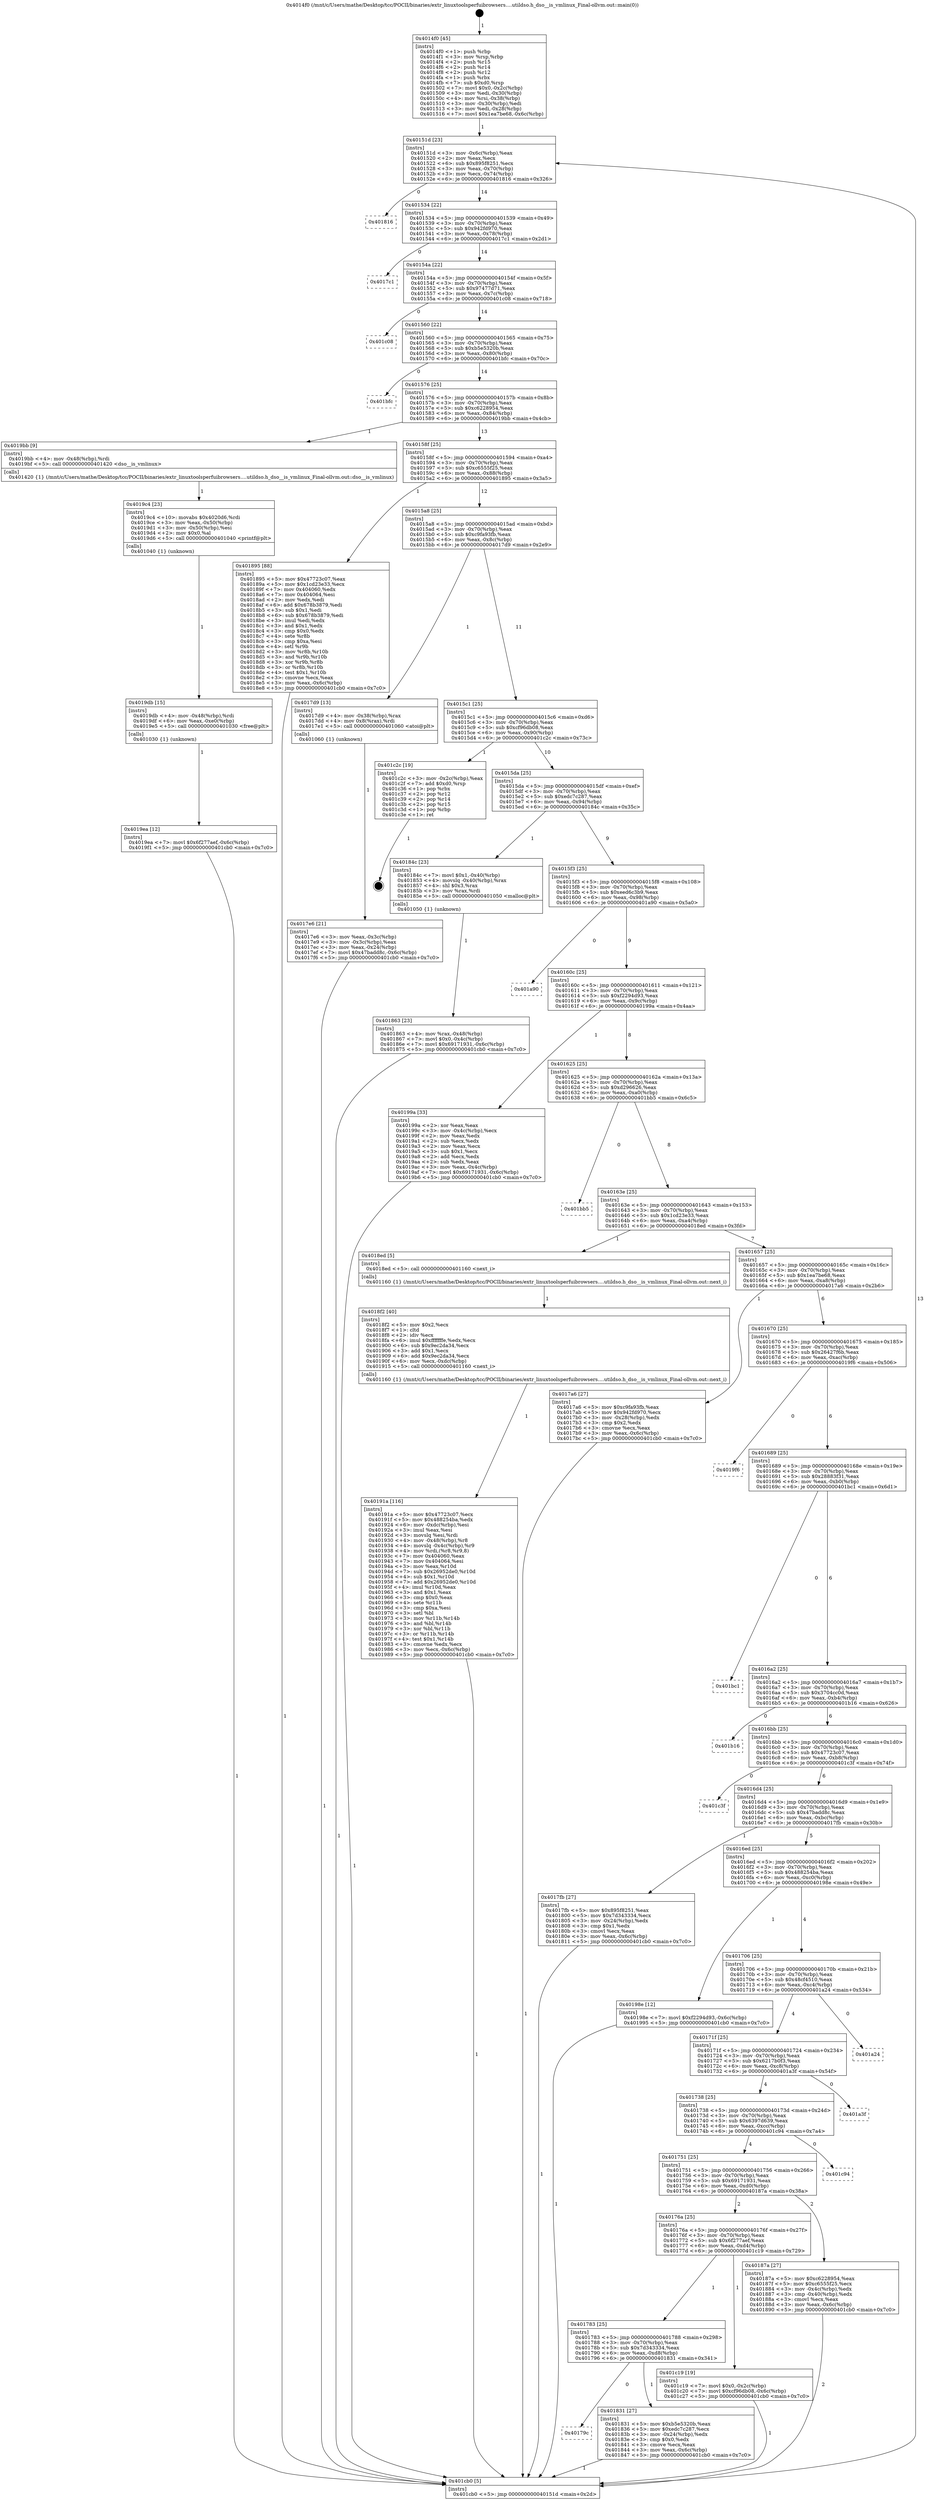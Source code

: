 digraph "0x4014f0" {
  label = "0x4014f0 (/mnt/c/Users/mathe/Desktop/tcc/POCII/binaries/extr_linuxtoolsperfuibrowsers....utildso.h_dso__is_vmlinux_Final-ollvm.out::main(0))"
  labelloc = "t"
  node[shape=record]

  Entry [label="",width=0.3,height=0.3,shape=circle,fillcolor=black,style=filled]
  "0x40151d" [label="{
     0x40151d [23]\l
     | [instrs]\l
     &nbsp;&nbsp;0x40151d \<+3\>: mov -0x6c(%rbp),%eax\l
     &nbsp;&nbsp;0x401520 \<+2\>: mov %eax,%ecx\l
     &nbsp;&nbsp;0x401522 \<+6\>: sub $0x895f8251,%ecx\l
     &nbsp;&nbsp;0x401528 \<+3\>: mov %eax,-0x70(%rbp)\l
     &nbsp;&nbsp;0x40152b \<+3\>: mov %ecx,-0x74(%rbp)\l
     &nbsp;&nbsp;0x40152e \<+6\>: je 0000000000401816 \<main+0x326\>\l
  }"]
  "0x401816" [label="{
     0x401816\l
  }", style=dashed]
  "0x401534" [label="{
     0x401534 [22]\l
     | [instrs]\l
     &nbsp;&nbsp;0x401534 \<+5\>: jmp 0000000000401539 \<main+0x49\>\l
     &nbsp;&nbsp;0x401539 \<+3\>: mov -0x70(%rbp),%eax\l
     &nbsp;&nbsp;0x40153c \<+5\>: sub $0x942fd970,%eax\l
     &nbsp;&nbsp;0x401541 \<+3\>: mov %eax,-0x78(%rbp)\l
     &nbsp;&nbsp;0x401544 \<+6\>: je 00000000004017c1 \<main+0x2d1\>\l
  }"]
  Exit [label="",width=0.3,height=0.3,shape=circle,fillcolor=black,style=filled,peripheries=2]
  "0x4017c1" [label="{
     0x4017c1\l
  }", style=dashed]
  "0x40154a" [label="{
     0x40154a [22]\l
     | [instrs]\l
     &nbsp;&nbsp;0x40154a \<+5\>: jmp 000000000040154f \<main+0x5f\>\l
     &nbsp;&nbsp;0x40154f \<+3\>: mov -0x70(%rbp),%eax\l
     &nbsp;&nbsp;0x401552 \<+5\>: sub $0x97477d71,%eax\l
     &nbsp;&nbsp;0x401557 \<+3\>: mov %eax,-0x7c(%rbp)\l
     &nbsp;&nbsp;0x40155a \<+6\>: je 0000000000401c08 \<main+0x718\>\l
  }"]
  "0x4019ea" [label="{
     0x4019ea [12]\l
     | [instrs]\l
     &nbsp;&nbsp;0x4019ea \<+7\>: movl $0x6f277aef,-0x6c(%rbp)\l
     &nbsp;&nbsp;0x4019f1 \<+5\>: jmp 0000000000401cb0 \<main+0x7c0\>\l
  }"]
  "0x401c08" [label="{
     0x401c08\l
  }", style=dashed]
  "0x401560" [label="{
     0x401560 [22]\l
     | [instrs]\l
     &nbsp;&nbsp;0x401560 \<+5\>: jmp 0000000000401565 \<main+0x75\>\l
     &nbsp;&nbsp;0x401565 \<+3\>: mov -0x70(%rbp),%eax\l
     &nbsp;&nbsp;0x401568 \<+5\>: sub $0xb5e5320b,%eax\l
     &nbsp;&nbsp;0x40156d \<+3\>: mov %eax,-0x80(%rbp)\l
     &nbsp;&nbsp;0x401570 \<+6\>: je 0000000000401bfc \<main+0x70c\>\l
  }"]
  "0x4019db" [label="{
     0x4019db [15]\l
     | [instrs]\l
     &nbsp;&nbsp;0x4019db \<+4\>: mov -0x48(%rbp),%rdi\l
     &nbsp;&nbsp;0x4019df \<+6\>: mov %eax,-0xe0(%rbp)\l
     &nbsp;&nbsp;0x4019e5 \<+5\>: call 0000000000401030 \<free@plt\>\l
     | [calls]\l
     &nbsp;&nbsp;0x401030 \{1\} (unknown)\l
  }"]
  "0x401bfc" [label="{
     0x401bfc\l
  }", style=dashed]
  "0x401576" [label="{
     0x401576 [25]\l
     | [instrs]\l
     &nbsp;&nbsp;0x401576 \<+5\>: jmp 000000000040157b \<main+0x8b\>\l
     &nbsp;&nbsp;0x40157b \<+3\>: mov -0x70(%rbp),%eax\l
     &nbsp;&nbsp;0x40157e \<+5\>: sub $0xc6228954,%eax\l
     &nbsp;&nbsp;0x401583 \<+6\>: mov %eax,-0x84(%rbp)\l
     &nbsp;&nbsp;0x401589 \<+6\>: je 00000000004019bb \<main+0x4cb\>\l
  }"]
  "0x4019c4" [label="{
     0x4019c4 [23]\l
     | [instrs]\l
     &nbsp;&nbsp;0x4019c4 \<+10\>: movabs $0x4020d6,%rdi\l
     &nbsp;&nbsp;0x4019ce \<+3\>: mov %eax,-0x50(%rbp)\l
     &nbsp;&nbsp;0x4019d1 \<+3\>: mov -0x50(%rbp),%esi\l
     &nbsp;&nbsp;0x4019d4 \<+2\>: mov $0x0,%al\l
     &nbsp;&nbsp;0x4019d6 \<+5\>: call 0000000000401040 \<printf@plt\>\l
     | [calls]\l
     &nbsp;&nbsp;0x401040 \{1\} (unknown)\l
  }"]
  "0x4019bb" [label="{
     0x4019bb [9]\l
     | [instrs]\l
     &nbsp;&nbsp;0x4019bb \<+4\>: mov -0x48(%rbp),%rdi\l
     &nbsp;&nbsp;0x4019bf \<+5\>: call 0000000000401420 \<dso__is_vmlinux\>\l
     | [calls]\l
     &nbsp;&nbsp;0x401420 \{1\} (/mnt/c/Users/mathe/Desktop/tcc/POCII/binaries/extr_linuxtoolsperfuibrowsers....utildso.h_dso__is_vmlinux_Final-ollvm.out::dso__is_vmlinux)\l
  }"]
  "0x40158f" [label="{
     0x40158f [25]\l
     | [instrs]\l
     &nbsp;&nbsp;0x40158f \<+5\>: jmp 0000000000401594 \<main+0xa4\>\l
     &nbsp;&nbsp;0x401594 \<+3\>: mov -0x70(%rbp),%eax\l
     &nbsp;&nbsp;0x401597 \<+5\>: sub $0xc6555f25,%eax\l
     &nbsp;&nbsp;0x40159c \<+6\>: mov %eax,-0x88(%rbp)\l
     &nbsp;&nbsp;0x4015a2 \<+6\>: je 0000000000401895 \<main+0x3a5\>\l
  }"]
  "0x40191a" [label="{
     0x40191a [116]\l
     | [instrs]\l
     &nbsp;&nbsp;0x40191a \<+5\>: mov $0x47723c07,%ecx\l
     &nbsp;&nbsp;0x40191f \<+5\>: mov $0x488254ba,%edx\l
     &nbsp;&nbsp;0x401924 \<+6\>: mov -0xdc(%rbp),%esi\l
     &nbsp;&nbsp;0x40192a \<+3\>: imul %eax,%esi\l
     &nbsp;&nbsp;0x40192d \<+3\>: movslq %esi,%rdi\l
     &nbsp;&nbsp;0x401930 \<+4\>: mov -0x48(%rbp),%r8\l
     &nbsp;&nbsp;0x401934 \<+4\>: movslq -0x4c(%rbp),%r9\l
     &nbsp;&nbsp;0x401938 \<+4\>: mov %rdi,(%r8,%r9,8)\l
     &nbsp;&nbsp;0x40193c \<+7\>: mov 0x404060,%eax\l
     &nbsp;&nbsp;0x401943 \<+7\>: mov 0x404064,%esi\l
     &nbsp;&nbsp;0x40194a \<+3\>: mov %eax,%r10d\l
     &nbsp;&nbsp;0x40194d \<+7\>: sub $0x26952de0,%r10d\l
     &nbsp;&nbsp;0x401954 \<+4\>: sub $0x1,%r10d\l
     &nbsp;&nbsp;0x401958 \<+7\>: add $0x26952de0,%r10d\l
     &nbsp;&nbsp;0x40195f \<+4\>: imul %r10d,%eax\l
     &nbsp;&nbsp;0x401963 \<+3\>: and $0x1,%eax\l
     &nbsp;&nbsp;0x401966 \<+3\>: cmp $0x0,%eax\l
     &nbsp;&nbsp;0x401969 \<+4\>: sete %r11b\l
     &nbsp;&nbsp;0x40196d \<+3\>: cmp $0xa,%esi\l
     &nbsp;&nbsp;0x401970 \<+3\>: setl %bl\l
     &nbsp;&nbsp;0x401973 \<+3\>: mov %r11b,%r14b\l
     &nbsp;&nbsp;0x401976 \<+3\>: and %bl,%r14b\l
     &nbsp;&nbsp;0x401979 \<+3\>: xor %bl,%r11b\l
     &nbsp;&nbsp;0x40197c \<+3\>: or %r11b,%r14b\l
     &nbsp;&nbsp;0x40197f \<+4\>: test $0x1,%r14b\l
     &nbsp;&nbsp;0x401983 \<+3\>: cmovne %edx,%ecx\l
     &nbsp;&nbsp;0x401986 \<+3\>: mov %ecx,-0x6c(%rbp)\l
     &nbsp;&nbsp;0x401989 \<+5\>: jmp 0000000000401cb0 \<main+0x7c0\>\l
  }"]
  "0x401895" [label="{
     0x401895 [88]\l
     | [instrs]\l
     &nbsp;&nbsp;0x401895 \<+5\>: mov $0x47723c07,%eax\l
     &nbsp;&nbsp;0x40189a \<+5\>: mov $0x1cd23e33,%ecx\l
     &nbsp;&nbsp;0x40189f \<+7\>: mov 0x404060,%edx\l
     &nbsp;&nbsp;0x4018a6 \<+7\>: mov 0x404064,%esi\l
     &nbsp;&nbsp;0x4018ad \<+2\>: mov %edx,%edi\l
     &nbsp;&nbsp;0x4018af \<+6\>: add $0x678b3879,%edi\l
     &nbsp;&nbsp;0x4018b5 \<+3\>: sub $0x1,%edi\l
     &nbsp;&nbsp;0x4018b8 \<+6\>: sub $0x678b3879,%edi\l
     &nbsp;&nbsp;0x4018be \<+3\>: imul %edi,%edx\l
     &nbsp;&nbsp;0x4018c1 \<+3\>: and $0x1,%edx\l
     &nbsp;&nbsp;0x4018c4 \<+3\>: cmp $0x0,%edx\l
     &nbsp;&nbsp;0x4018c7 \<+4\>: sete %r8b\l
     &nbsp;&nbsp;0x4018cb \<+3\>: cmp $0xa,%esi\l
     &nbsp;&nbsp;0x4018ce \<+4\>: setl %r9b\l
     &nbsp;&nbsp;0x4018d2 \<+3\>: mov %r8b,%r10b\l
     &nbsp;&nbsp;0x4018d5 \<+3\>: and %r9b,%r10b\l
     &nbsp;&nbsp;0x4018d8 \<+3\>: xor %r9b,%r8b\l
     &nbsp;&nbsp;0x4018db \<+3\>: or %r8b,%r10b\l
     &nbsp;&nbsp;0x4018de \<+4\>: test $0x1,%r10b\l
     &nbsp;&nbsp;0x4018e2 \<+3\>: cmovne %ecx,%eax\l
     &nbsp;&nbsp;0x4018e5 \<+3\>: mov %eax,-0x6c(%rbp)\l
     &nbsp;&nbsp;0x4018e8 \<+5\>: jmp 0000000000401cb0 \<main+0x7c0\>\l
  }"]
  "0x4015a8" [label="{
     0x4015a8 [25]\l
     | [instrs]\l
     &nbsp;&nbsp;0x4015a8 \<+5\>: jmp 00000000004015ad \<main+0xbd\>\l
     &nbsp;&nbsp;0x4015ad \<+3\>: mov -0x70(%rbp),%eax\l
     &nbsp;&nbsp;0x4015b0 \<+5\>: sub $0xc9fa93fb,%eax\l
     &nbsp;&nbsp;0x4015b5 \<+6\>: mov %eax,-0x8c(%rbp)\l
     &nbsp;&nbsp;0x4015bb \<+6\>: je 00000000004017d9 \<main+0x2e9\>\l
  }"]
  "0x4018f2" [label="{
     0x4018f2 [40]\l
     | [instrs]\l
     &nbsp;&nbsp;0x4018f2 \<+5\>: mov $0x2,%ecx\l
     &nbsp;&nbsp;0x4018f7 \<+1\>: cltd\l
     &nbsp;&nbsp;0x4018f8 \<+2\>: idiv %ecx\l
     &nbsp;&nbsp;0x4018fa \<+6\>: imul $0xfffffffe,%edx,%ecx\l
     &nbsp;&nbsp;0x401900 \<+6\>: sub $0x9ec2da34,%ecx\l
     &nbsp;&nbsp;0x401906 \<+3\>: add $0x1,%ecx\l
     &nbsp;&nbsp;0x401909 \<+6\>: add $0x9ec2da34,%ecx\l
     &nbsp;&nbsp;0x40190f \<+6\>: mov %ecx,-0xdc(%rbp)\l
     &nbsp;&nbsp;0x401915 \<+5\>: call 0000000000401160 \<next_i\>\l
     | [calls]\l
     &nbsp;&nbsp;0x401160 \{1\} (/mnt/c/Users/mathe/Desktop/tcc/POCII/binaries/extr_linuxtoolsperfuibrowsers....utildso.h_dso__is_vmlinux_Final-ollvm.out::next_i)\l
  }"]
  "0x4017d9" [label="{
     0x4017d9 [13]\l
     | [instrs]\l
     &nbsp;&nbsp;0x4017d9 \<+4\>: mov -0x38(%rbp),%rax\l
     &nbsp;&nbsp;0x4017dd \<+4\>: mov 0x8(%rax),%rdi\l
     &nbsp;&nbsp;0x4017e1 \<+5\>: call 0000000000401060 \<atoi@plt\>\l
     | [calls]\l
     &nbsp;&nbsp;0x401060 \{1\} (unknown)\l
  }"]
  "0x4015c1" [label="{
     0x4015c1 [25]\l
     | [instrs]\l
     &nbsp;&nbsp;0x4015c1 \<+5\>: jmp 00000000004015c6 \<main+0xd6\>\l
     &nbsp;&nbsp;0x4015c6 \<+3\>: mov -0x70(%rbp),%eax\l
     &nbsp;&nbsp;0x4015c9 \<+5\>: sub $0xcf96db08,%eax\l
     &nbsp;&nbsp;0x4015ce \<+6\>: mov %eax,-0x90(%rbp)\l
     &nbsp;&nbsp;0x4015d4 \<+6\>: je 0000000000401c2c \<main+0x73c\>\l
  }"]
  "0x401863" [label="{
     0x401863 [23]\l
     | [instrs]\l
     &nbsp;&nbsp;0x401863 \<+4\>: mov %rax,-0x48(%rbp)\l
     &nbsp;&nbsp;0x401867 \<+7\>: movl $0x0,-0x4c(%rbp)\l
     &nbsp;&nbsp;0x40186e \<+7\>: movl $0x69171931,-0x6c(%rbp)\l
     &nbsp;&nbsp;0x401875 \<+5\>: jmp 0000000000401cb0 \<main+0x7c0\>\l
  }"]
  "0x401c2c" [label="{
     0x401c2c [19]\l
     | [instrs]\l
     &nbsp;&nbsp;0x401c2c \<+3\>: mov -0x2c(%rbp),%eax\l
     &nbsp;&nbsp;0x401c2f \<+7\>: add $0xd0,%rsp\l
     &nbsp;&nbsp;0x401c36 \<+1\>: pop %rbx\l
     &nbsp;&nbsp;0x401c37 \<+2\>: pop %r12\l
     &nbsp;&nbsp;0x401c39 \<+2\>: pop %r14\l
     &nbsp;&nbsp;0x401c3b \<+2\>: pop %r15\l
     &nbsp;&nbsp;0x401c3d \<+1\>: pop %rbp\l
     &nbsp;&nbsp;0x401c3e \<+1\>: ret\l
  }"]
  "0x4015da" [label="{
     0x4015da [25]\l
     | [instrs]\l
     &nbsp;&nbsp;0x4015da \<+5\>: jmp 00000000004015df \<main+0xef\>\l
     &nbsp;&nbsp;0x4015df \<+3\>: mov -0x70(%rbp),%eax\l
     &nbsp;&nbsp;0x4015e2 \<+5\>: sub $0xedc7c287,%eax\l
     &nbsp;&nbsp;0x4015e7 \<+6\>: mov %eax,-0x94(%rbp)\l
     &nbsp;&nbsp;0x4015ed \<+6\>: je 000000000040184c \<main+0x35c\>\l
  }"]
  "0x40179c" [label="{
     0x40179c\l
  }", style=dashed]
  "0x40184c" [label="{
     0x40184c [23]\l
     | [instrs]\l
     &nbsp;&nbsp;0x40184c \<+7\>: movl $0x1,-0x40(%rbp)\l
     &nbsp;&nbsp;0x401853 \<+4\>: movslq -0x40(%rbp),%rax\l
     &nbsp;&nbsp;0x401857 \<+4\>: shl $0x3,%rax\l
     &nbsp;&nbsp;0x40185b \<+3\>: mov %rax,%rdi\l
     &nbsp;&nbsp;0x40185e \<+5\>: call 0000000000401050 \<malloc@plt\>\l
     | [calls]\l
     &nbsp;&nbsp;0x401050 \{1\} (unknown)\l
  }"]
  "0x4015f3" [label="{
     0x4015f3 [25]\l
     | [instrs]\l
     &nbsp;&nbsp;0x4015f3 \<+5\>: jmp 00000000004015f8 \<main+0x108\>\l
     &nbsp;&nbsp;0x4015f8 \<+3\>: mov -0x70(%rbp),%eax\l
     &nbsp;&nbsp;0x4015fb \<+5\>: sub $0xeed6c3b9,%eax\l
     &nbsp;&nbsp;0x401600 \<+6\>: mov %eax,-0x98(%rbp)\l
     &nbsp;&nbsp;0x401606 \<+6\>: je 0000000000401a90 \<main+0x5a0\>\l
  }"]
  "0x401831" [label="{
     0x401831 [27]\l
     | [instrs]\l
     &nbsp;&nbsp;0x401831 \<+5\>: mov $0xb5e5320b,%eax\l
     &nbsp;&nbsp;0x401836 \<+5\>: mov $0xedc7c287,%ecx\l
     &nbsp;&nbsp;0x40183b \<+3\>: mov -0x24(%rbp),%edx\l
     &nbsp;&nbsp;0x40183e \<+3\>: cmp $0x0,%edx\l
     &nbsp;&nbsp;0x401841 \<+3\>: cmove %ecx,%eax\l
     &nbsp;&nbsp;0x401844 \<+3\>: mov %eax,-0x6c(%rbp)\l
     &nbsp;&nbsp;0x401847 \<+5\>: jmp 0000000000401cb0 \<main+0x7c0\>\l
  }"]
  "0x401a90" [label="{
     0x401a90\l
  }", style=dashed]
  "0x40160c" [label="{
     0x40160c [25]\l
     | [instrs]\l
     &nbsp;&nbsp;0x40160c \<+5\>: jmp 0000000000401611 \<main+0x121\>\l
     &nbsp;&nbsp;0x401611 \<+3\>: mov -0x70(%rbp),%eax\l
     &nbsp;&nbsp;0x401614 \<+5\>: sub $0xf2294d93,%eax\l
     &nbsp;&nbsp;0x401619 \<+6\>: mov %eax,-0x9c(%rbp)\l
     &nbsp;&nbsp;0x40161f \<+6\>: je 000000000040199a \<main+0x4aa\>\l
  }"]
  "0x401783" [label="{
     0x401783 [25]\l
     | [instrs]\l
     &nbsp;&nbsp;0x401783 \<+5\>: jmp 0000000000401788 \<main+0x298\>\l
     &nbsp;&nbsp;0x401788 \<+3\>: mov -0x70(%rbp),%eax\l
     &nbsp;&nbsp;0x40178b \<+5\>: sub $0x7d343334,%eax\l
     &nbsp;&nbsp;0x401790 \<+6\>: mov %eax,-0xd8(%rbp)\l
     &nbsp;&nbsp;0x401796 \<+6\>: je 0000000000401831 \<main+0x341\>\l
  }"]
  "0x40199a" [label="{
     0x40199a [33]\l
     | [instrs]\l
     &nbsp;&nbsp;0x40199a \<+2\>: xor %eax,%eax\l
     &nbsp;&nbsp;0x40199c \<+3\>: mov -0x4c(%rbp),%ecx\l
     &nbsp;&nbsp;0x40199f \<+2\>: mov %eax,%edx\l
     &nbsp;&nbsp;0x4019a1 \<+2\>: sub %ecx,%edx\l
     &nbsp;&nbsp;0x4019a3 \<+2\>: mov %eax,%ecx\l
     &nbsp;&nbsp;0x4019a5 \<+3\>: sub $0x1,%ecx\l
     &nbsp;&nbsp;0x4019a8 \<+2\>: add %ecx,%edx\l
     &nbsp;&nbsp;0x4019aa \<+2\>: sub %edx,%eax\l
     &nbsp;&nbsp;0x4019ac \<+3\>: mov %eax,-0x4c(%rbp)\l
     &nbsp;&nbsp;0x4019af \<+7\>: movl $0x69171931,-0x6c(%rbp)\l
     &nbsp;&nbsp;0x4019b6 \<+5\>: jmp 0000000000401cb0 \<main+0x7c0\>\l
  }"]
  "0x401625" [label="{
     0x401625 [25]\l
     | [instrs]\l
     &nbsp;&nbsp;0x401625 \<+5\>: jmp 000000000040162a \<main+0x13a\>\l
     &nbsp;&nbsp;0x40162a \<+3\>: mov -0x70(%rbp),%eax\l
     &nbsp;&nbsp;0x40162d \<+5\>: sub $0xd296626,%eax\l
     &nbsp;&nbsp;0x401632 \<+6\>: mov %eax,-0xa0(%rbp)\l
     &nbsp;&nbsp;0x401638 \<+6\>: je 0000000000401bb5 \<main+0x6c5\>\l
  }"]
  "0x401c19" [label="{
     0x401c19 [19]\l
     | [instrs]\l
     &nbsp;&nbsp;0x401c19 \<+7\>: movl $0x0,-0x2c(%rbp)\l
     &nbsp;&nbsp;0x401c20 \<+7\>: movl $0xcf96db08,-0x6c(%rbp)\l
     &nbsp;&nbsp;0x401c27 \<+5\>: jmp 0000000000401cb0 \<main+0x7c0\>\l
  }"]
  "0x401bb5" [label="{
     0x401bb5\l
  }", style=dashed]
  "0x40163e" [label="{
     0x40163e [25]\l
     | [instrs]\l
     &nbsp;&nbsp;0x40163e \<+5\>: jmp 0000000000401643 \<main+0x153\>\l
     &nbsp;&nbsp;0x401643 \<+3\>: mov -0x70(%rbp),%eax\l
     &nbsp;&nbsp;0x401646 \<+5\>: sub $0x1cd23e33,%eax\l
     &nbsp;&nbsp;0x40164b \<+6\>: mov %eax,-0xa4(%rbp)\l
     &nbsp;&nbsp;0x401651 \<+6\>: je 00000000004018ed \<main+0x3fd\>\l
  }"]
  "0x40176a" [label="{
     0x40176a [25]\l
     | [instrs]\l
     &nbsp;&nbsp;0x40176a \<+5\>: jmp 000000000040176f \<main+0x27f\>\l
     &nbsp;&nbsp;0x40176f \<+3\>: mov -0x70(%rbp),%eax\l
     &nbsp;&nbsp;0x401772 \<+5\>: sub $0x6f277aef,%eax\l
     &nbsp;&nbsp;0x401777 \<+6\>: mov %eax,-0xd4(%rbp)\l
     &nbsp;&nbsp;0x40177d \<+6\>: je 0000000000401c19 \<main+0x729\>\l
  }"]
  "0x4018ed" [label="{
     0x4018ed [5]\l
     | [instrs]\l
     &nbsp;&nbsp;0x4018ed \<+5\>: call 0000000000401160 \<next_i\>\l
     | [calls]\l
     &nbsp;&nbsp;0x401160 \{1\} (/mnt/c/Users/mathe/Desktop/tcc/POCII/binaries/extr_linuxtoolsperfuibrowsers....utildso.h_dso__is_vmlinux_Final-ollvm.out::next_i)\l
  }"]
  "0x401657" [label="{
     0x401657 [25]\l
     | [instrs]\l
     &nbsp;&nbsp;0x401657 \<+5\>: jmp 000000000040165c \<main+0x16c\>\l
     &nbsp;&nbsp;0x40165c \<+3\>: mov -0x70(%rbp),%eax\l
     &nbsp;&nbsp;0x40165f \<+5\>: sub $0x1ea7be68,%eax\l
     &nbsp;&nbsp;0x401664 \<+6\>: mov %eax,-0xa8(%rbp)\l
     &nbsp;&nbsp;0x40166a \<+6\>: je 00000000004017a6 \<main+0x2b6\>\l
  }"]
  "0x40187a" [label="{
     0x40187a [27]\l
     | [instrs]\l
     &nbsp;&nbsp;0x40187a \<+5\>: mov $0xc6228954,%eax\l
     &nbsp;&nbsp;0x40187f \<+5\>: mov $0xc6555f25,%ecx\l
     &nbsp;&nbsp;0x401884 \<+3\>: mov -0x4c(%rbp),%edx\l
     &nbsp;&nbsp;0x401887 \<+3\>: cmp -0x40(%rbp),%edx\l
     &nbsp;&nbsp;0x40188a \<+3\>: cmovl %ecx,%eax\l
     &nbsp;&nbsp;0x40188d \<+3\>: mov %eax,-0x6c(%rbp)\l
     &nbsp;&nbsp;0x401890 \<+5\>: jmp 0000000000401cb0 \<main+0x7c0\>\l
  }"]
  "0x4017a6" [label="{
     0x4017a6 [27]\l
     | [instrs]\l
     &nbsp;&nbsp;0x4017a6 \<+5\>: mov $0xc9fa93fb,%eax\l
     &nbsp;&nbsp;0x4017ab \<+5\>: mov $0x942fd970,%ecx\l
     &nbsp;&nbsp;0x4017b0 \<+3\>: mov -0x28(%rbp),%edx\l
     &nbsp;&nbsp;0x4017b3 \<+3\>: cmp $0x2,%edx\l
     &nbsp;&nbsp;0x4017b6 \<+3\>: cmovne %ecx,%eax\l
     &nbsp;&nbsp;0x4017b9 \<+3\>: mov %eax,-0x6c(%rbp)\l
     &nbsp;&nbsp;0x4017bc \<+5\>: jmp 0000000000401cb0 \<main+0x7c0\>\l
  }"]
  "0x401670" [label="{
     0x401670 [25]\l
     | [instrs]\l
     &nbsp;&nbsp;0x401670 \<+5\>: jmp 0000000000401675 \<main+0x185\>\l
     &nbsp;&nbsp;0x401675 \<+3\>: mov -0x70(%rbp),%eax\l
     &nbsp;&nbsp;0x401678 \<+5\>: sub $0x26427f6b,%eax\l
     &nbsp;&nbsp;0x40167d \<+6\>: mov %eax,-0xac(%rbp)\l
     &nbsp;&nbsp;0x401683 \<+6\>: je 00000000004019f6 \<main+0x506\>\l
  }"]
  "0x401cb0" [label="{
     0x401cb0 [5]\l
     | [instrs]\l
     &nbsp;&nbsp;0x401cb0 \<+5\>: jmp 000000000040151d \<main+0x2d\>\l
  }"]
  "0x4014f0" [label="{
     0x4014f0 [45]\l
     | [instrs]\l
     &nbsp;&nbsp;0x4014f0 \<+1\>: push %rbp\l
     &nbsp;&nbsp;0x4014f1 \<+3\>: mov %rsp,%rbp\l
     &nbsp;&nbsp;0x4014f4 \<+2\>: push %r15\l
     &nbsp;&nbsp;0x4014f6 \<+2\>: push %r14\l
     &nbsp;&nbsp;0x4014f8 \<+2\>: push %r12\l
     &nbsp;&nbsp;0x4014fa \<+1\>: push %rbx\l
     &nbsp;&nbsp;0x4014fb \<+7\>: sub $0xd0,%rsp\l
     &nbsp;&nbsp;0x401502 \<+7\>: movl $0x0,-0x2c(%rbp)\l
     &nbsp;&nbsp;0x401509 \<+3\>: mov %edi,-0x30(%rbp)\l
     &nbsp;&nbsp;0x40150c \<+4\>: mov %rsi,-0x38(%rbp)\l
     &nbsp;&nbsp;0x401510 \<+3\>: mov -0x30(%rbp),%edi\l
     &nbsp;&nbsp;0x401513 \<+3\>: mov %edi,-0x28(%rbp)\l
     &nbsp;&nbsp;0x401516 \<+7\>: movl $0x1ea7be68,-0x6c(%rbp)\l
  }"]
  "0x4017e6" [label="{
     0x4017e6 [21]\l
     | [instrs]\l
     &nbsp;&nbsp;0x4017e6 \<+3\>: mov %eax,-0x3c(%rbp)\l
     &nbsp;&nbsp;0x4017e9 \<+3\>: mov -0x3c(%rbp),%eax\l
     &nbsp;&nbsp;0x4017ec \<+3\>: mov %eax,-0x24(%rbp)\l
     &nbsp;&nbsp;0x4017ef \<+7\>: movl $0x47badd8c,-0x6c(%rbp)\l
     &nbsp;&nbsp;0x4017f6 \<+5\>: jmp 0000000000401cb0 \<main+0x7c0\>\l
  }"]
  "0x401751" [label="{
     0x401751 [25]\l
     | [instrs]\l
     &nbsp;&nbsp;0x401751 \<+5\>: jmp 0000000000401756 \<main+0x266\>\l
     &nbsp;&nbsp;0x401756 \<+3\>: mov -0x70(%rbp),%eax\l
     &nbsp;&nbsp;0x401759 \<+5\>: sub $0x69171931,%eax\l
     &nbsp;&nbsp;0x40175e \<+6\>: mov %eax,-0xd0(%rbp)\l
     &nbsp;&nbsp;0x401764 \<+6\>: je 000000000040187a \<main+0x38a\>\l
  }"]
  "0x4019f6" [label="{
     0x4019f6\l
  }", style=dashed]
  "0x401689" [label="{
     0x401689 [25]\l
     | [instrs]\l
     &nbsp;&nbsp;0x401689 \<+5\>: jmp 000000000040168e \<main+0x19e\>\l
     &nbsp;&nbsp;0x40168e \<+3\>: mov -0x70(%rbp),%eax\l
     &nbsp;&nbsp;0x401691 \<+5\>: sub $0x28883f31,%eax\l
     &nbsp;&nbsp;0x401696 \<+6\>: mov %eax,-0xb0(%rbp)\l
     &nbsp;&nbsp;0x40169c \<+6\>: je 0000000000401bc1 \<main+0x6d1\>\l
  }"]
  "0x401c94" [label="{
     0x401c94\l
  }", style=dashed]
  "0x401bc1" [label="{
     0x401bc1\l
  }", style=dashed]
  "0x4016a2" [label="{
     0x4016a2 [25]\l
     | [instrs]\l
     &nbsp;&nbsp;0x4016a2 \<+5\>: jmp 00000000004016a7 \<main+0x1b7\>\l
     &nbsp;&nbsp;0x4016a7 \<+3\>: mov -0x70(%rbp),%eax\l
     &nbsp;&nbsp;0x4016aa \<+5\>: sub $0x3704cc0d,%eax\l
     &nbsp;&nbsp;0x4016af \<+6\>: mov %eax,-0xb4(%rbp)\l
     &nbsp;&nbsp;0x4016b5 \<+6\>: je 0000000000401b16 \<main+0x626\>\l
  }"]
  "0x401738" [label="{
     0x401738 [25]\l
     | [instrs]\l
     &nbsp;&nbsp;0x401738 \<+5\>: jmp 000000000040173d \<main+0x24d\>\l
     &nbsp;&nbsp;0x40173d \<+3\>: mov -0x70(%rbp),%eax\l
     &nbsp;&nbsp;0x401740 \<+5\>: sub $0x6397d639,%eax\l
     &nbsp;&nbsp;0x401745 \<+6\>: mov %eax,-0xcc(%rbp)\l
     &nbsp;&nbsp;0x40174b \<+6\>: je 0000000000401c94 \<main+0x7a4\>\l
  }"]
  "0x401b16" [label="{
     0x401b16\l
  }", style=dashed]
  "0x4016bb" [label="{
     0x4016bb [25]\l
     | [instrs]\l
     &nbsp;&nbsp;0x4016bb \<+5\>: jmp 00000000004016c0 \<main+0x1d0\>\l
     &nbsp;&nbsp;0x4016c0 \<+3\>: mov -0x70(%rbp),%eax\l
     &nbsp;&nbsp;0x4016c3 \<+5\>: sub $0x47723c07,%eax\l
     &nbsp;&nbsp;0x4016c8 \<+6\>: mov %eax,-0xb8(%rbp)\l
     &nbsp;&nbsp;0x4016ce \<+6\>: je 0000000000401c3f \<main+0x74f\>\l
  }"]
  "0x401a3f" [label="{
     0x401a3f\l
  }", style=dashed]
  "0x401c3f" [label="{
     0x401c3f\l
  }", style=dashed]
  "0x4016d4" [label="{
     0x4016d4 [25]\l
     | [instrs]\l
     &nbsp;&nbsp;0x4016d4 \<+5\>: jmp 00000000004016d9 \<main+0x1e9\>\l
     &nbsp;&nbsp;0x4016d9 \<+3\>: mov -0x70(%rbp),%eax\l
     &nbsp;&nbsp;0x4016dc \<+5\>: sub $0x47badd8c,%eax\l
     &nbsp;&nbsp;0x4016e1 \<+6\>: mov %eax,-0xbc(%rbp)\l
     &nbsp;&nbsp;0x4016e7 \<+6\>: je 00000000004017fb \<main+0x30b\>\l
  }"]
  "0x40171f" [label="{
     0x40171f [25]\l
     | [instrs]\l
     &nbsp;&nbsp;0x40171f \<+5\>: jmp 0000000000401724 \<main+0x234\>\l
     &nbsp;&nbsp;0x401724 \<+3\>: mov -0x70(%rbp),%eax\l
     &nbsp;&nbsp;0x401727 \<+5\>: sub $0x6217b0f3,%eax\l
     &nbsp;&nbsp;0x40172c \<+6\>: mov %eax,-0xc8(%rbp)\l
     &nbsp;&nbsp;0x401732 \<+6\>: je 0000000000401a3f \<main+0x54f\>\l
  }"]
  "0x4017fb" [label="{
     0x4017fb [27]\l
     | [instrs]\l
     &nbsp;&nbsp;0x4017fb \<+5\>: mov $0x895f8251,%eax\l
     &nbsp;&nbsp;0x401800 \<+5\>: mov $0x7d343334,%ecx\l
     &nbsp;&nbsp;0x401805 \<+3\>: mov -0x24(%rbp),%edx\l
     &nbsp;&nbsp;0x401808 \<+3\>: cmp $0x1,%edx\l
     &nbsp;&nbsp;0x40180b \<+3\>: cmovl %ecx,%eax\l
     &nbsp;&nbsp;0x40180e \<+3\>: mov %eax,-0x6c(%rbp)\l
     &nbsp;&nbsp;0x401811 \<+5\>: jmp 0000000000401cb0 \<main+0x7c0\>\l
  }"]
  "0x4016ed" [label="{
     0x4016ed [25]\l
     | [instrs]\l
     &nbsp;&nbsp;0x4016ed \<+5\>: jmp 00000000004016f2 \<main+0x202\>\l
     &nbsp;&nbsp;0x4016f2 \<+3\>: mov -0x70(%rbp),%eax\l
     &nbsp;&nbsp;0x4016f5 \<+5\>: sub $0x488254ba,%eax\l
     &nbsp;&nbsp;0x4016fa \<+6\>: mov %eax,-0xc0(%rbp)\l
     &nbsp;&nbsp;0x401700 \<+6\>: je 000000000040198e \<main+0x49e\>\l
  }"]
  "0x401a24" [label="{
     0x401a24\l
  }", style=dashed]
  "0x40198e" [label="{
     0x40198e [12]\l
     | [instrs]\l
     &nbsp;&nbsp;0x40198e \<+7\>: movl $0xf2294d93,-0x6c(%rbp)\l
     &nbsp;&nbsp;0x401995 \<+5\>: jmp 0000000000401cb0 \<main+0x7c0\>\l
  }"]
  "0x401706" [label="{
     0x401706 [25]\l
     | [instrs]\l
     &nbsp;&nbsp;0x401706 \<+5\>: jmp 000000000040170b \<main+0x21b\>\l
     &nbsp;&nbsp;0x40170b \<+3\>: mov -0x70(%rbp),%eax\l
     &nbsp;&nbsp;0x40170e \<+5\>: sub $0x48cf4510,%eax\l
     &nbsp;&nbsp;0x401713 \<+6\>: mov %eax,-0xc4(%rbp)\l
     &nbsp;&nbsp;0x401719 \<+6\>: je 0000000000401a24 \<main+0x534\>\l
  }"]
  Entry -> "0x4014f0" [label=" 1"]
  "0x40151d" -> "0x401816" [label=" 0"]
  "0x40151d" -> "0x401534" [label=" 14"]
  "0x401c2c" -> Exit [label=" 1"]
  "0x401534" -> "0x4017c1" [label=" 0"]
  "0x401534" -> "0x40154a" [label=" 14"]
  "0x401c19" -> "0x401cb0" [label=" 1"]
  "0x40154a" -> "0x401c08" [label=" 0"]
  "0x40154a" -> "0x401560" [label=" 14"]
  "0x4019ea" -> "0x401cb0" [label=" 1"]
  "0x401560" -> "0x401bfc" [label=" 0"]
  "0x401560" -> "0x401576" [label=" 14"]
  "0x4019db" -> "0x4019ea" [label=" 1"]
  "0x401576" -> "0x4019bb" [label=" 1"]
  "0x401576" -> "0x40158f" [label=" 13"]
  "0x4019c4" -> "0x4019db" [label=" 1"]
  "0x40158f" -> "0x401895" [label=" 1"]
  "0x40158f" -> "0x4015a8" [label=" 12"]
  "0x4019bb" -> "0x4019c4" [label=" 1"]
  "0x4015a8" -> "0x4017d9" [label=" 1"]
  "0x4015a8" -> "0x4015c1" [label=" 11"]
  "0x40199a" -> "0x401cb0" [label=" 1"]
  "0x4015c1" -> "0x401c2c" [label=" 1"]
  "0x4015c1" -> "0x4015da" [label=" 10"]
  "0x40198e" -> "0x401cb0" [label=" 1"]
  "0x4015da" -> "0x40184c" [label=" 1"]
  "0x4015da" -> "0x4015f3" [label=" 9"]
  "0x40191a" -> "0x401cb0" [label=" 1"]
  "0x4015f3" -> "0x401a90" [label=" 0"]
  "0x4015f3" -> "0x40160c" [label=" 9"]
  "0x4018f2" -> "0x40191a" [label=" 1"]
  "0x40160c" -> "0x40199a" [label=" 1"]
  "0x40160c" -> "0x401625" [label=" 8"]
  "0x401895" -> "0x401cb0" [label=" 1"]
  "0x401625" -> "0x401bb5" [label=" 0"]
  "0x401625" -> "0x40163e" [label=" 8"]
  "0x40187a" -> "0x401cb0" [label=" 2"]
  "0x40163e" -> "0x4018ed" [label=" 1"]
  "0x40163e" -> "0x401657" [label=" 7"]
  "0x40184c" -> "0x401863" [label=" 1"]
  "0x401657" -> "0x4017a6" [label=" 1"]
  "0x401657" -> "0x401670" [label=" 6"]
  "0x4017a6" -> "0x401cb0" [label=" 1"]
  "0x4014f0" -> "0x40151d" [label=" 1"]
  "0x401cb0" -> "0x40151d" [label=" 13"]
  "0x4017d9" -> "0x4017e6" [label=" 1"]
  "0x4017e6" -> "0x401cb0" [label=" 1"]
  "0x401831" -> "0x401cb0" [label=" 1"]
  "0x401670" -> "0x4019f6" [label=" 0"]
  "0x401670" -> "0x401689" [label=" 6"]
  "0x401783" -> "0x401831" [label=" 1"]
  "0x401689" -> "0x401bc1" [label=" 0"]
  "0x401689" -> "0x4016a2" [label=" 6"]
  "0x4018ed" -> "0x4018f2" [label=" 1"]
  "0x4016a2" -> "0x401b16" [label=" 0"]
  "0x4016a2" -> "0x4016bb" [label=" 6"]
  "0x40176a" -> "0x401c19" [label=" 1"]
  "0x4016bb" -> "0x401c3f" [label=" 0"]
  "0x4016bb" -> "0x4016d4" [label=" 6"]
  "0x401863" -> "0x401cb0" [label=" 1"]
  "0x4016d4" -> "0x4017fb" [label=" 1"]
  "0x4016d4" -> "0x4016ed" [label=" 5"]
  "0x4017fb" -> "0x401cb0" [label=" 1"]
  "0x401751" -> "0x40187a" [label=" 2"]
  "0x4016ed" -> "0x40198e" [label=" 1"]
  "0x4016ed" -> "0x401706" [label=" 4"]
  "0x401783" -> "0x40179c" [label=" 0"]
  "0x401706" -> "0x401a24" [label=" 0"]
  "0x401706" -> "0x40171f" [label=" 4"]
  "0x401751" -> "0x40176a" [label=" 2"]
  "0x40171f" -> "0x401a3f" [label=" 0"]
  "0x40171f" -> "0x401738" [label=" 4"]
  "0x40176a" -> "0x401783" [label=" 1"]
  "0x401738" -> "0x401c94" [label=" 0"]
  "0x401738" -> "0x401751" [label=" 4"]
}
